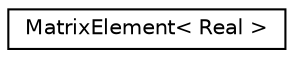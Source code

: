 digraph "Graphical Class Hierarchy"
{
  edge [fontname="Helvetica",fontsize="10",labelfontname="Helvetica",labelfontsize="10"];
  node [fontname="Helvetica",fontsize="10",shape=record];
  rankdir="LR";
  Node0 [label="MatrixElement\< Real \>",height=0.2,width=0.4,color="black", fillcolor="white", style="filled",URL="$structMatrixElement.html"];
}
